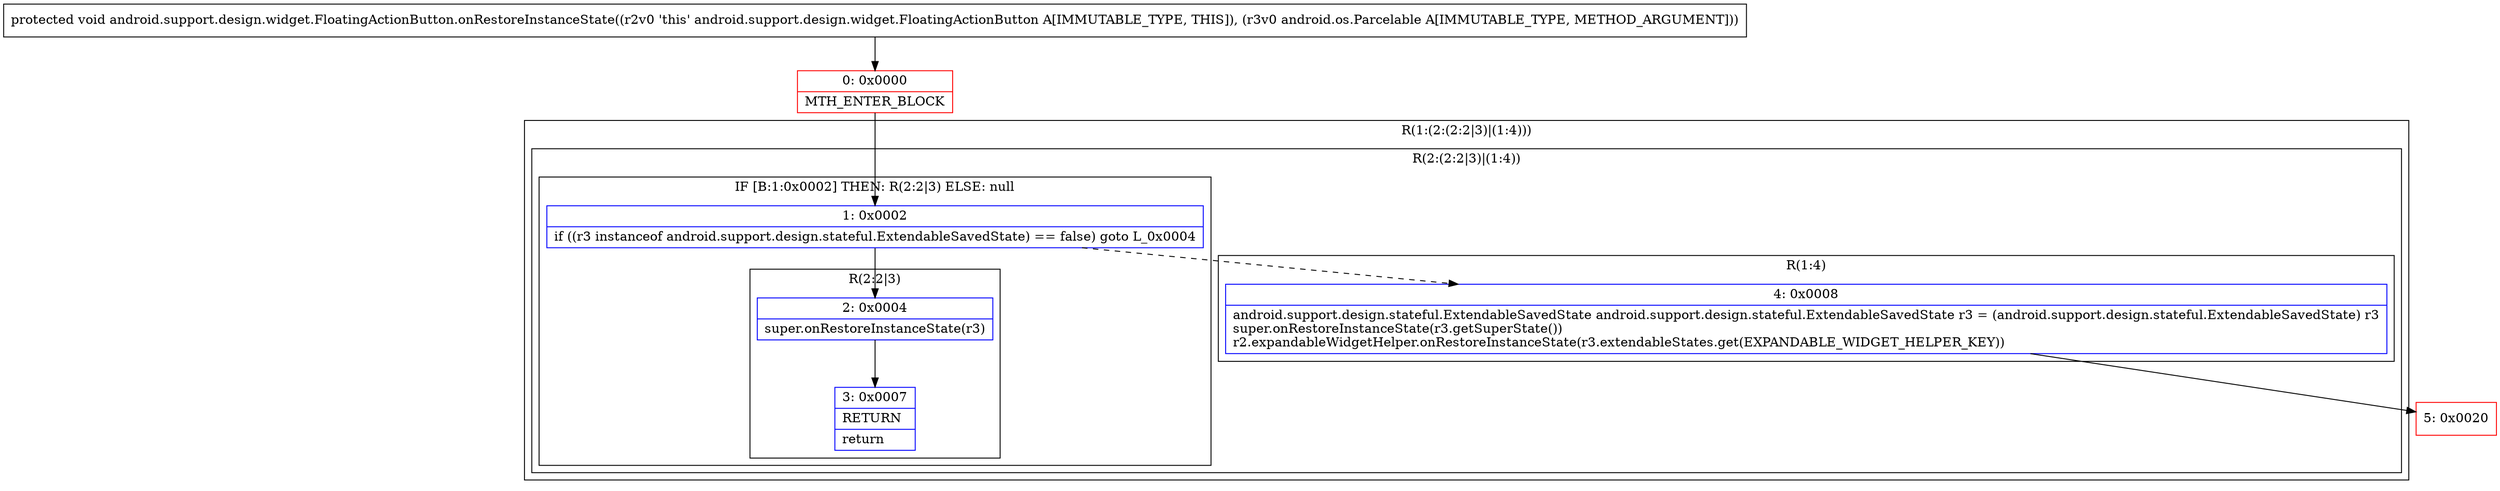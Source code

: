 digraph "CFG forandroid.support.design.widget.FloatingActionButton.onRestoreInstanceState(Landroid\/os\/Parcelable;)V" {
subgraph cluster_Region_590573228 {
label = "R(1:(2:(2:2|3)|(1:4)))";
node [shape=record,color=blue];
subgraph cluster_Region_1663733004 {
label = "R(2:(2:2|3)|(1:4))";
node [shape=record,color=blue];
subgraph cluster_IfRegion_1505173412 {
label = "IF [B:1:0x0002] THEN: R(2:2|3) ELSE: null";
node [shape=record,color=blue];
Node_1 [shape=record,label="{1\:\ 0x0002|if ((r3 instanceof android.support.design.stateful.ExtendableSavedState) == false) goto L_0x0004\l}"];
subgraph cluster_Region_1447663007 {
label = "R(2:2|3)";
node [shape=record,color=blue];
Node_2 [shape=record,label="{2\:\ 0x0004|super.onRestoreInstanceState(r3)\l}"];
Node_3 [shape=record,label="{3\:\ 0x0007|RETURN\l|return\l}"];
}
}
subgraph cluster_Region_1012634249 {
label = "R(1:4)";
node [shape=record,color=blue];
Node_4 [shape=record,label="{4\:\ 0x0008|android.support.design.stateful.ExtendableSavedState android.support.design.stateful.ExtendableSavedState r3 = (android.support.design.stateful.ExtendableSavedState) r3\lsuper.onRestoreInstanceState(r3.getSuperState())\lr2.expandableWidgetHelper.onRestoreInstanceState(r3.extendableStates.get(EXPANDABLE_WIDGET_HELPER_KEY))\l}"];
}
}
}
Node_0 [shape=record,color=red,label="{0\:\ 0x0000|MTH_ENTER_BLOCK\l}"];
Node_5 [shape=record,color=red,label="{5\:\ 0x0020}"];
MethodNode[shape=record,label="{protected void android.support.design.widget.FloatingActionButton.onRestoreInstanceState((r2v0 'this' android.support.design.widget.FloatingActionButton A[IMMUTABLE_TYPE, THIS]), (r3v0 android.os.Parcelable A[IMMUTABLE_TYPE, METHOD_ARGUMENT])) }"];
MethodNode -> Node_0;
Node_1 -> Node_2;
Node_1 -> Node_4[style=dashed];
Node_2 -> Node_3;
Node_4 -> Node_5;
Node_0 -> Node_1;
}

